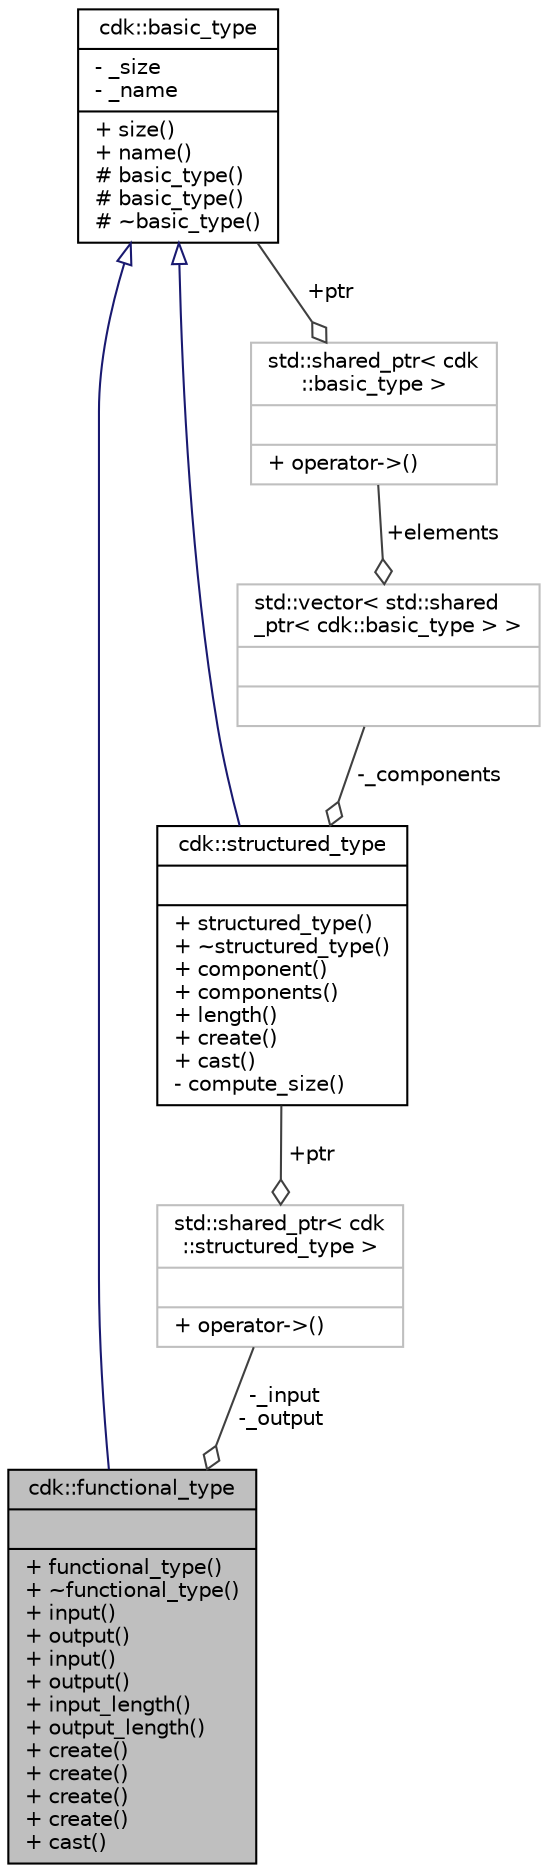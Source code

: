 digraph "cdk::functional_type"
{
 // INTERACTIVE_SVG=YES
 // LATEX_PDF_SIZE
  edge [fontname="Helvetica",fontsize="10",labelfontname="Helvetica",labelfontsize="10"];
  node [fontname="Helvetica",fontsize="10",shape=record];
  Node1 [label="{cdk::functional_type\n||+ functional_type()\l+ ~functional_type()\l+ input()\l+ output()\l+ input()\l+ output()\l+ input_length()\l+ output_length()\l+ create()\l+ create()\l+ create()\l+ create()\l+ cast()\l}",height=0.2,width=0.4,color="black", fillcolor="grey75", style="filled", fontcolor="black",tooltip=" "];
  Node2 -> Node1 [dir="back",color="midnightblue",fontsize="10",style="solid",arrowtail="onormal",fontname="Helvetica"];
  Node2 [label="{cdk::basic_type\n|- _size\l- _name\l|+ size()\l+ name()\l# basic_type()\l# basic_type()\l# ~basic_type()\l}",height=0.2,width=0.4,color="black", fillcolor="white", style="filled",URL="$classcdk_1_1basic__type.html",tooltip=" "];
  Node3 -> Node1 [color="grey25",fontsize="10",style="solid",label=" -_input\n-_output" ,arrowhead="odiamond",fontname="Helvetica"];
  Node3 [label="{std::shared_ptr\< cdk\l::structured_type \>\n||+ operator-\>()\l}",height=0.2,width=0.4,color="grey75", fillcolor="white", style="filled",tooltip=" "];
  Node4 -> Node3 [color="grey25",fontsize="10",style="solid",label=" +ptr" ,arrowhead="odiamond",fontname="Helvetica"];
  Node4 [label="{cdk::structured_type\n||+ structured_type()\l+ ~structured_type()\l+ component()\l+ components()\l+ length()\l+ create()\l+ cast()\l- compute_size()\l}",height=0.2,width=0.4,color="black", fillcolor="white", style="filled",URL="$classcdk_1_1structured__type.html",tooltip=" "];
  Node2 -> Node4 [dir="back",color="midnightblue",fontsize="10",style="solid",arrowtail="onormal",fontname="Helvetica"];
  Node5 -> Node4 [color="grey25",fontsize="10",style="solid",label=" -_components" ,arrowhead="odiamond",fontname="Helvetica"];
  Node5 [label="{std::vector\< std::shared\l_ptr\< cdk::basic_type \> \>\n||}",height=0.2,width=0.4,color="grey75", fillcolor="white", style="filled",tooltip=" "];
  Node6 -> Node5 [color="grey25",fontsize="10",style="solid",label=" +elements" ,arrowhead="odiamond",fontname="Helvetica"];
  Node6 [label="{std::shared_ptr\< cdk\l::basic_type \>\n||+ operator-\>()\l}",height=0.2,width=0.4,color="grey75", fillcolor="white", style="filled",tooltip=" "];
  Node2 -> Node6 [color="grey25",fontsize="10",style="solid",label=" +ptr" ,arrowhead="odiamond",fontname="Helvetica"];
}

